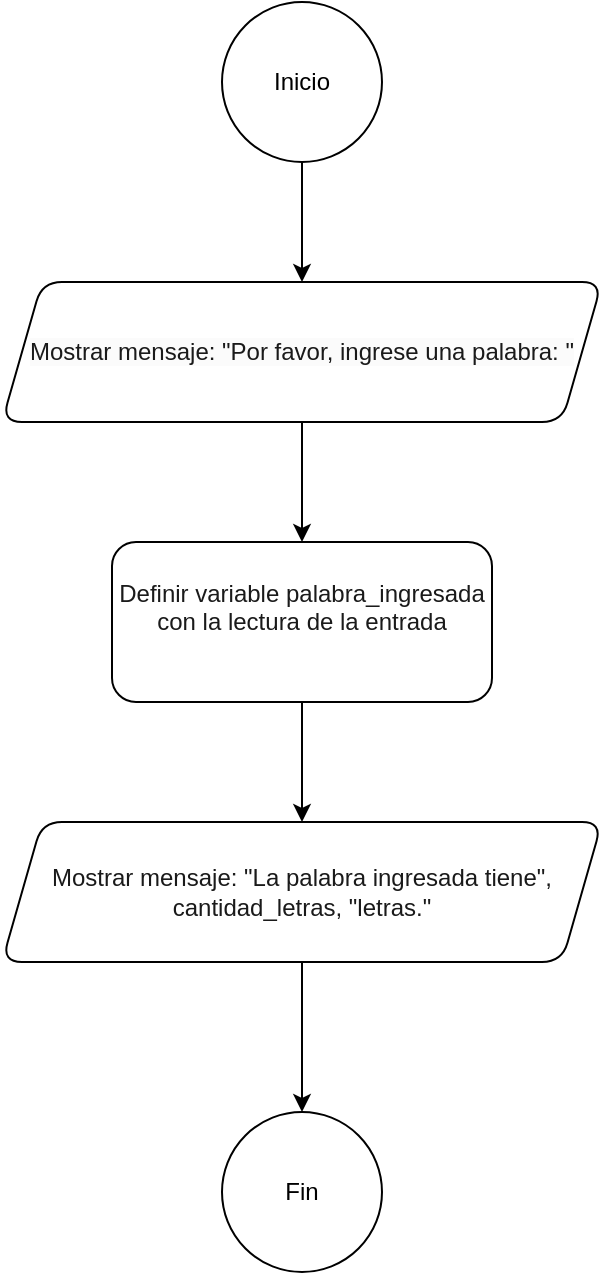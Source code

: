 <mxfile version="24.8.4">
  <diagram id="C5RBs43oDa-KdzZeNtuy" name="Page-1">
    <mxGraphModel dx="1050" dy="557" grid="1" gridSize="10" guides="1" tooltips="1" connect="1" arrows="1" fold="1" page="1" pageScale="1" pageWidth="827" pageHeight="1169" math="0" shadow="0">
      <root>
        <mxCell id="WIyWlLk6GJQsqaUBKTNV-0" />
        <mxCell id="WIyWlLk6GJQsqaUBKTNV-1" parent="WIyWlLk6GJQsqaUBKTNV-0" />
        <mxCell id="a4g2k4vAxMbkYpYimEts-9" value="" style="edgeStyle=orthogonalEdgeStyle;rounded=0;orthogonalLoop=1;jettySize=auto;html=1;" edge="1" parent="WIyWlLk6GJQsqaUBKTNV-1" source="a4g2k4vAxMbkYpYimEts-0" target="a4g2k4vAxMbkYpYimEts-8">
          <mxGeometry relative="1" as="geometry" />
        </mxCell>
        <mxCell id="a4g2k4vAxMbkYpYimEts-0" value="Inicio" style="ellipse;whiteSpace=wrap;html=1;aspect=fixed;" vertex="1" parent="WIyWlLk6GJQsqaUBKTNV-1">
          <mxGeometry x="220" y="80" width="80" height="80" as="geometry" />
        </mxCell>
        <mxCell id="a4g2k4vAxMbkYpYimEts-4" value="" style="edgeStyle=orthogonalEdgeStyle;rounded=0;orthogonalLoop=1;jettySize=auto;html=1;" edge="1" parent="WIyWlLk6GJQsqaUBKTNV-1" target="a4g2k4vAxMbkYpYimEts-3">
          <mxGeometry relative="1" as="geometry">
            <mxPoint x="275" y="290" as="sourcePoint" />
            <Array as="points">
              <mxPoint x="260" y="290" />
            </Array>
          </mxGeometry>
        </mxCell>
        <mxCell id="a4g2k4vAxMbkYpYimEts-11" value="" style="edgeStyle=orthogonalEdgeStyle;rounded=0;orthogonalLoop=1;jettySize=auto;html=1;" edge="1" parent="WIyWlLk6GJQsqaUBKTNV-1" source="a4g2k4vAxMbkYpYimEts-3" target="a4g2k4vAxMbkYpYimEts-10">
          <mxGeometry relative="1" as="geometry" />
        </mxCell>
        <mxCell id="a4g2k4vAxMbkYpYimEts-3" value="&#xa;&lt;span style=&quot;background-color: transparent; color: rgb(26, 26, 26);&quot;&gt;Definir variable palabra_ingresada con la lectura de la entrada&lt;/span&gt;&#xa;&#xa;" style="rounded=1;whiteSpace=wrap;html=1;" vertex="1" parent="WIyWlLk6GJQsqaUBKTNV-1">
          <mxGeometry x="165" y="350" width="190" height="80" as="geometry" />
        </mxCell>
        <mxCell id="a4g2k4vAxMbkYpYimEts-8" value="&#xa;&lt;br style=&quot;forced-color-adjust: none; color: rgb(0, 0, 0); font-family: Helvetica; font-size: 12px; font-style: normal; font-variant-ligatures: normal; font-variant-caps: normal; font-weight: 400; letter-spacing: normal; orphans: 2; text-align: center; text-indent: 0px; text-transform: none; widows: 2; word-spacing: 0px; -webkit-text-stroke-width: 0px; white-space: normal; background-color: rgb(251, 251, 251); text-decoration-thickness: initial; text-decoration-style: initial; text-decoration-color: initial;&quot;&gt;&lt;span style=&quot;forced-color-adjust: none; font-family: Helvetica; font-size: 12px; font-style: normal; font-variant-ligatures: normal; font-variant-caps: normal; font-weight: 400; letter-spacing: normal; orphans: 2; text-align: center; text-indent: 0px; text-transform: none; widows: 2; word-spacing: 0px; -webkit-text-stroke-width: 0px; white-space: normal; background-color: rgb(251, 251, 251); text-decoration-thickness: initial; text-decoration-style: initial; text-decoration-color: initial; color: rgb(26, 26, 26);&quot;&gt;Mostrar mensaje: &quot;Por favor, ingrese una palabra: &quot;&lt;/span&gt;&lt;br style=&quot;forced-color-adjust: none; color: rgb(0, 0, 0); font-family: Helvetica; font-size: 12px; font-style: normal; font-variant-ligatures: normal; font-variant-caps: normal; font-weight: 400; letter-spacing: normal; orphans: 2; text-align: center; text-indent: 0px; text-transform: none; widows: 2; word-spacing: 0px; -webkit-text-stroke-width: 0px; white-space: normal; background-color: rgb(251, 251, 251); text-decoration-thickness: initial; text-decoration-style: initial; text-decoration-color: initial;&quot;&gt;&#xa;&#xa;" style="shape=parallelogram;perimeter=parallelogramPerimeter;whiteSpace=wrap;html=1;fixedSize=1;rounded=1;" vertex="1" parent="WIyWlLk6GJQsqaUBKTNV-1">
          <mxGeometry x="110" y="220" width="300" height="70" as="geometry" />
        </mxCell>
        <mxCell id="a4g2k4vAxMbkYpYimEts-13" value="" style="edgeStyle=orthogonalEdgeStyle;rounded=0;orthogonalLoop=1;jettySize=auto;html=1;" edge="1" parent="WIyWlLk6GJQsqaUBKTNV-1" source="a4g2k4vAxMbkYpYimEts-10" target="a4g2k4vAxMbkYpYimEts-12">
          <mxGeometry relative="1" as="geometry" />
        </mxCell>
        <mxCell id="a4g2k4vAxMbkYpYimEts-10" value="&lt;br&gt;&lt;span style=&quot;background-color: transparent; color: rgb(26, 26, 26);&quot;&gt;Mostrar mensaje: &quot;La palabra ingresada tiene&quot;, cantidad_letras, &quot;letras.&quot;&lt;/span&gt;&lt;div&gt;&lt;br/&gt;&lt;/div&gt;" style="shape=parallelogram;perimeter=parallelogramPerimeter;whiteSpace=wrap;html=1;fixedSize=1;rounded=1;" vertex="1" parent="WIyWlLk6GJQsqaUBKTNV-1">
          <mxGeometry x="110" y="490" width="300" height="70" as="geometry" />
        </mxCell>
        <mxCell id="a4g2k4vAxMbkYpYimEts-12" value="Fin" style="ellipse;whiteSpace=wrap;html=1;rounded=1;" vertex="1" parent="WIyWlLk6GJQsqaUBKTNV-1">
          <mxGeometry x="220" y="635" width="80" height="80" as="geometry" />
        </mxCell>
      </root>
    </mxGraphModel>
  </diagram>
</mxfile>
